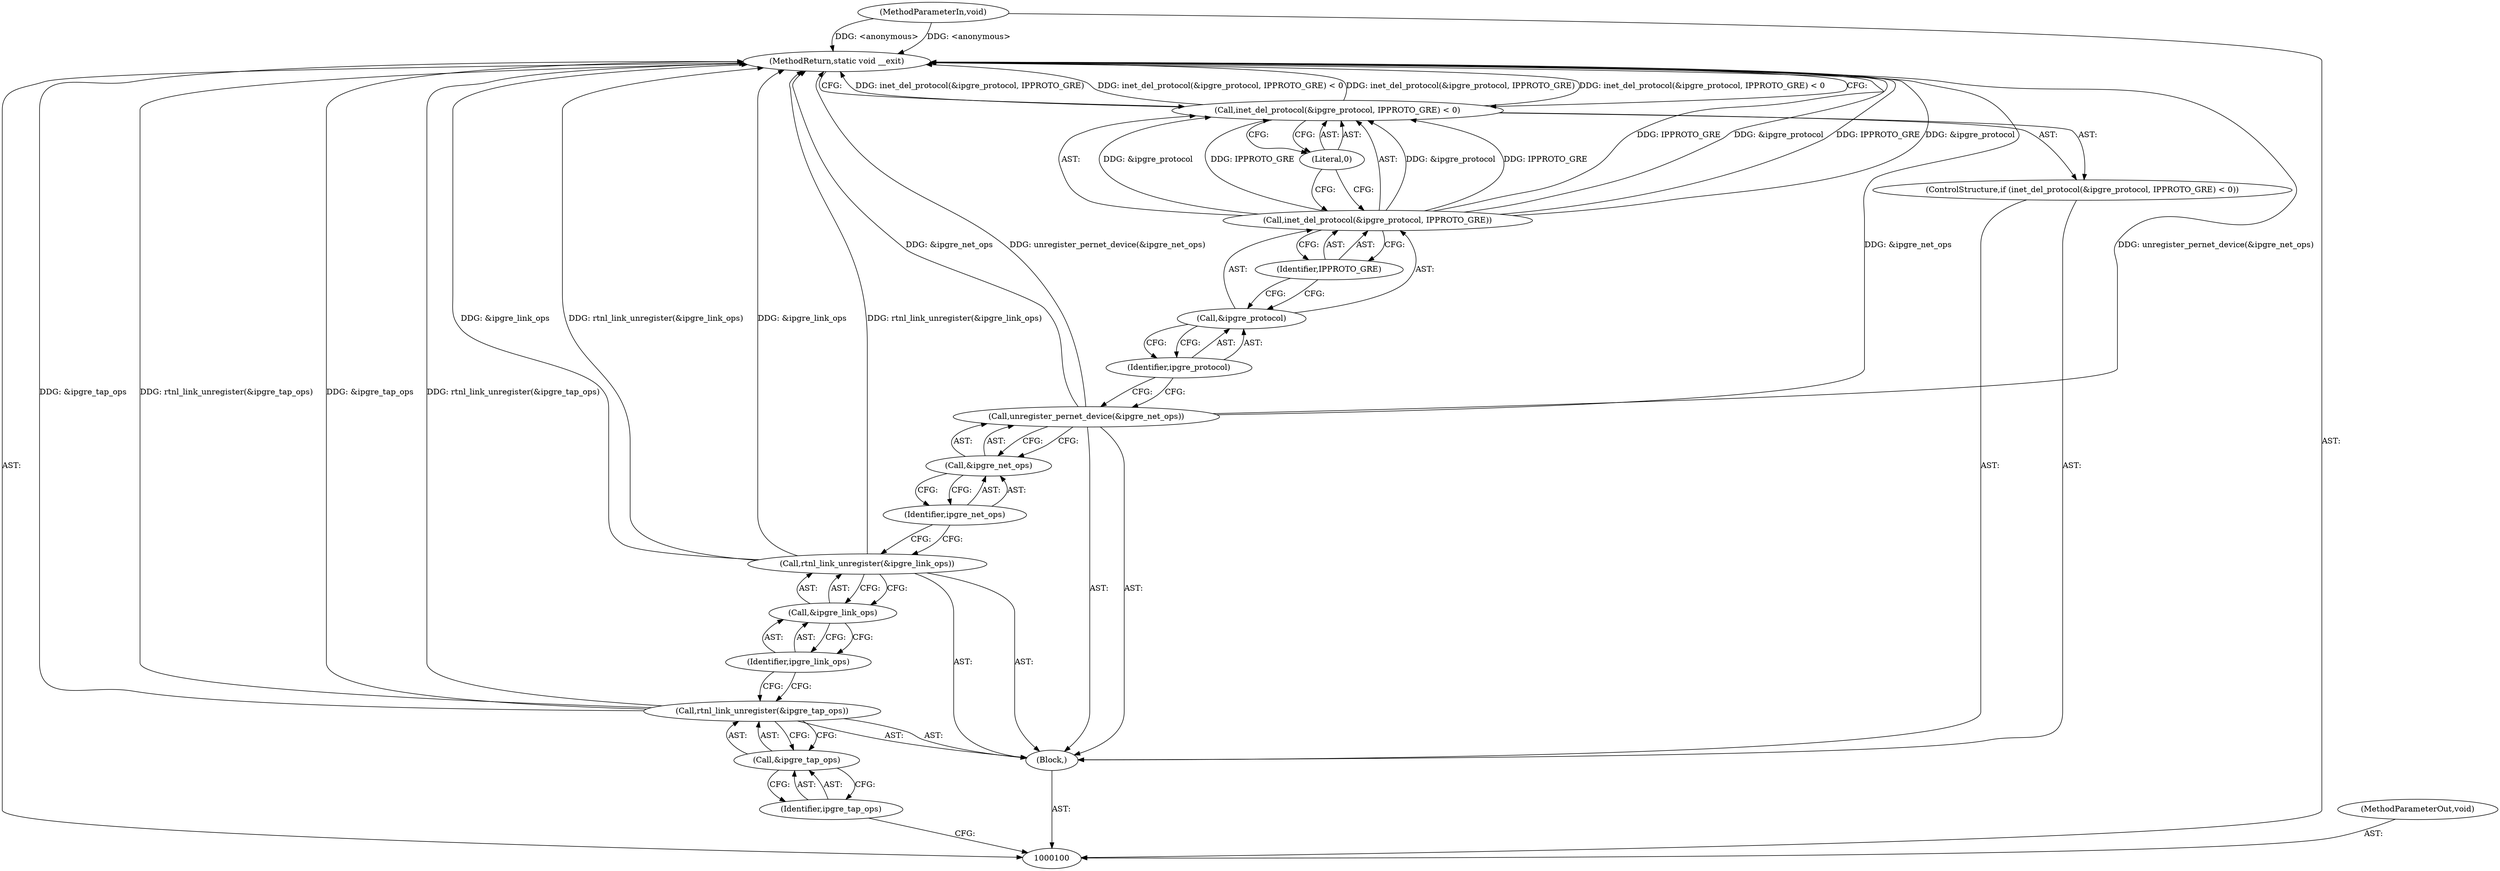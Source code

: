 digraph "1_linux_c2892f02712e9516d72841d5c019ed6916329794" {
"1000119" [label="(MethodReturn,static void __exit)"];
"1000101" [label="(MethodParameterIn,void)"];
"1000147" [label="(MethodParameterOut,void)"];
"1000102" [label="(Block,)"];
"1000103" [label="(Call,rtnl_link_unregister(&ipgre_tap_ops))"];
"1000104" [label="(Call,&ipgre_tap_ops)"];
"1000105" [label="(Identifier,ipgre_tap_ops)"];
"1000106" [label="(Call,rtnl_link_unregister(&ipgre_link_ops))"];
"1000107" [label="(Call,&ipgre_link_ops)"];
"1000108" [label="(Identifier,ipgre_link_ops)"];
"1000109" [label="(Call,unregister_pernet_device(&ipgre_net_ops))"];
"1000110" [label="(Call,&ipgre_net_ops)"];
"1000111" [label="(Identifier,ipgre_net_ops)"];
"1000112" [label="(ControlStructure,if (inet_del_protocol(&ipgre_protocol, IPPROTO_GRE) < 0))"];
"1000115" [label="(Call,&ipgre_protocol)"];
"1000116" [label="(Identifier,ipgre_protocol)"];
"1000117" [label="(Identifier,IPPROTO_GRE)"];
"1000118" [label="(Literal,0)"];
"1000113" [label="(Call,inet_del_protocol(&ipgre_protocol, IPPROTO_GRE) < 0)"];
"1000114" [label="(Call,inet_del_protocol(&ipgre_protocol, IPPROTO_GRE))"];
"1000119" -> "1000100"  [label="AST: "];
"1000119" -> "1000113"  [label="CFG: "];
"1000114" -> "1000119"  [label="DDG: IPPROTO_GRE"];
"1000114" -> "1000119"  [label="DDG: &ipgre_protocol"];
"1000106" -> "1000119"  [label="DDG: &ipgre_link_ops"];
"1000106" -> "1000119"  [label="DDG: rtnl_link_unregister(&ipgre_link_ops)"];
"1000103" -> "1000119"  [label="DDG: &ipgre_tap_ops"];
"1000103" -> "1000119"  [label="DDG: rtnl_link_unregister(&ipgre_tap_ops)"];
"1000113" -> "1000119"  [label="DDG: inet_del_protocol(&ipgre_protocol, IPPROTO_GRE)"];
"1000113" -> "1000119"  [label="DDG: inet_del_protocol(&ipgre_protocol, IPPROTO_GRE) < 0"];
"1000101" -> "1000119"  [label="DDG: <anonymous>"];
"1000109" -> "1000119"  [label="DDG: &ipgre_net_ops"];
"1000109" -> "1000119"  [label="DDG: unregister_pernet_device(&ipgre_net_ops)"];
"1000101" -> "1000100"  [label="AST: "];
"1000101" -> "1000119"  [label="DDG: <anonymous>"];
"1000147" -> "1000100"  [label="AST: "];
"1000102" -> "1000100"  [label="AST: "];
"1000103" -> "1000102"  [label="AST: "];
"1000106" -> "1000102"  [label="AST: "];
"1000109" -> "1000102"  [label="AST: "];
"1000112" -> "1000102"  [label="AST: "];
"1000103" -> "1000102"  [label="AST: "];
"1000103" -> "1000104"  [label="CFG: "];
"1000104" -> "1000103"  [label="AST: "];
"1000108" -> "1000103"  [label="CFG: "];
"1000103" -> "1000119"  [label="DDG: &ipgre_tap_ops"];
"1000103" -> "1000119"  [label="DDG: rtnl_link_unregister(&ipgre_tap_ops)"];
"1000104" -> "1000103"  [label="AST: "];
"1000104" -> "1000105"  [label="CFG: "];
"1000105" -> "1000104"  [label="AST: "];
"1000103" -> "1000104"  [label="CFG: "];
"1000105" -> "1000104"  [label="AST: "];
"1000105" -> "1000100"  [label="CFG: "];
"1000104" -> "1000105"  [label="CFG: "];
"1000106" -> "1000102"  [label="AST: "];
"1000106" -> "1000107"  [label="CFG: "];
"1000107" -> "1000106"  [label="AST: "];
"1000111" -> "1000106"  [label="CFG: "];
"1000106" -> "1000119"  [label="DDG: &ipgre_link_ops"];
"1000106" -> "1000119"  [label="DDG: rtnl_link_unregister(&ipgre_link_ops)"];
"1000107" -> "1000106"  [label="AST: "];
"1000107" -> "1000108"  [label="CFG: "];
"1000108" -> "1000107"  [label="AST: "];
"1000106" -> "1000107"  [label="CFG: "];
"1000108" -> "1000107"  [label="AST: "];
"1000108" -> "1000103"  [label="CFG: "];
"1000107" -> "1000108"  [label="CFG: "];
"1000109" -> "1000102"  [label="AST: "];
"1000109" -> "1000110"  [label="CFG: "];
"1000110" -> "1000109"  [label="AST: "];
"1000116" -> "1000109"  [label="CFG: "];
"1000109" -> "1000119"  [label="DDG: &ipgre_net_ops"];
"1000109" -> "1000119"  [label="DDG: unregister_pernet_device(&ipgre_net_ops)"];
"1000110" -> "1000109"  [label="AST: "];
"1000110" -> "1000111"  [label="CFG: "];
"1000111" -> "1000110"  [label="AST: "];
"1000109" -> "1000110"  [label="CFG: "];
"1000111" -> "1000110"  [label="AST: "];
"1000111" -> "1000106"  [label="CFG: "];
"1000110" -> "1000111"  [label="CFG: "];
"1000112" -> "1000102"  [label="AST: "];
"1000113" -> "1000112"  [label="AST: "];
"1000115" -> "1000114"  [label="AST: "];
"1000115" -> "1000116"  [label="CFG: "];
"1000116" -> "1000115"  [label="AST: "];
"1000117" -> "1000115"  [label="CFG: "];
"1000116" -> "1000115"  [label="AST: "];
"1000116" -> "1000109"  [label="CFG: "];
"1000115" -> "1000116"  [label="CFG: "];
"1000117" -> "1000114"  [label="AST: "];
"1000117" -> "1000115"  [label="CFG: "];
"1000114" -> "1000117"  [label="CFG: "];
"1000118" -> "1000113"  [label="AST: "];
"1000118" -> "1000114"  [label="CFG: "];
"1000113" -> "1000118"  [label="CFG: "];
"1000113" -> "1000112"  [label="AST: "];
"1000113" -> "1000118"  [label="CFG: "];
"1000114" -> "1000113"  [label="AST: "];
"1000118" -> "1000113"  [label="AST: "];
"1000119" -> "1000113"  [label="CFG: "];
"1000113" -> "1000119"  [label="DDG: inet_del_protocol(&ipgre_protocol, IPPROTO_GRE)"];
"1000113" -> "1000119"  [label="DDG: inet_del_protocol(&ipgre_protocol, IPPROTO_GRE) < 0"];
"1000114" -> "1000113"  [label="DDG: &ipgre_protocol"];
"1000114" -> "1000113"  [label="DDG: IPPROTO_GRE"];
"1000114" -> "1000113"  [label="AST: "];
"1000114" -> "1000117"  [label="CFG: "];
"1000115" -> "1000114"  [label="AST: "];
"1000117" -> "1000114"  [label="AST: "];
"1000118" -> "1000114"  [label="CFG: "];
"1000114" -> "1000119"  [label="DDG: IPPROTO_GRE"];
"1000114" -> "1000119"  [label="DDG: &ipgre_protocol"];
"1000114" -> "1000113"  [label="DDG: &ipgre_protocol"];
"1000114" -> "1000113"  [label="DDG: IPPROTO_GRE"];
}
